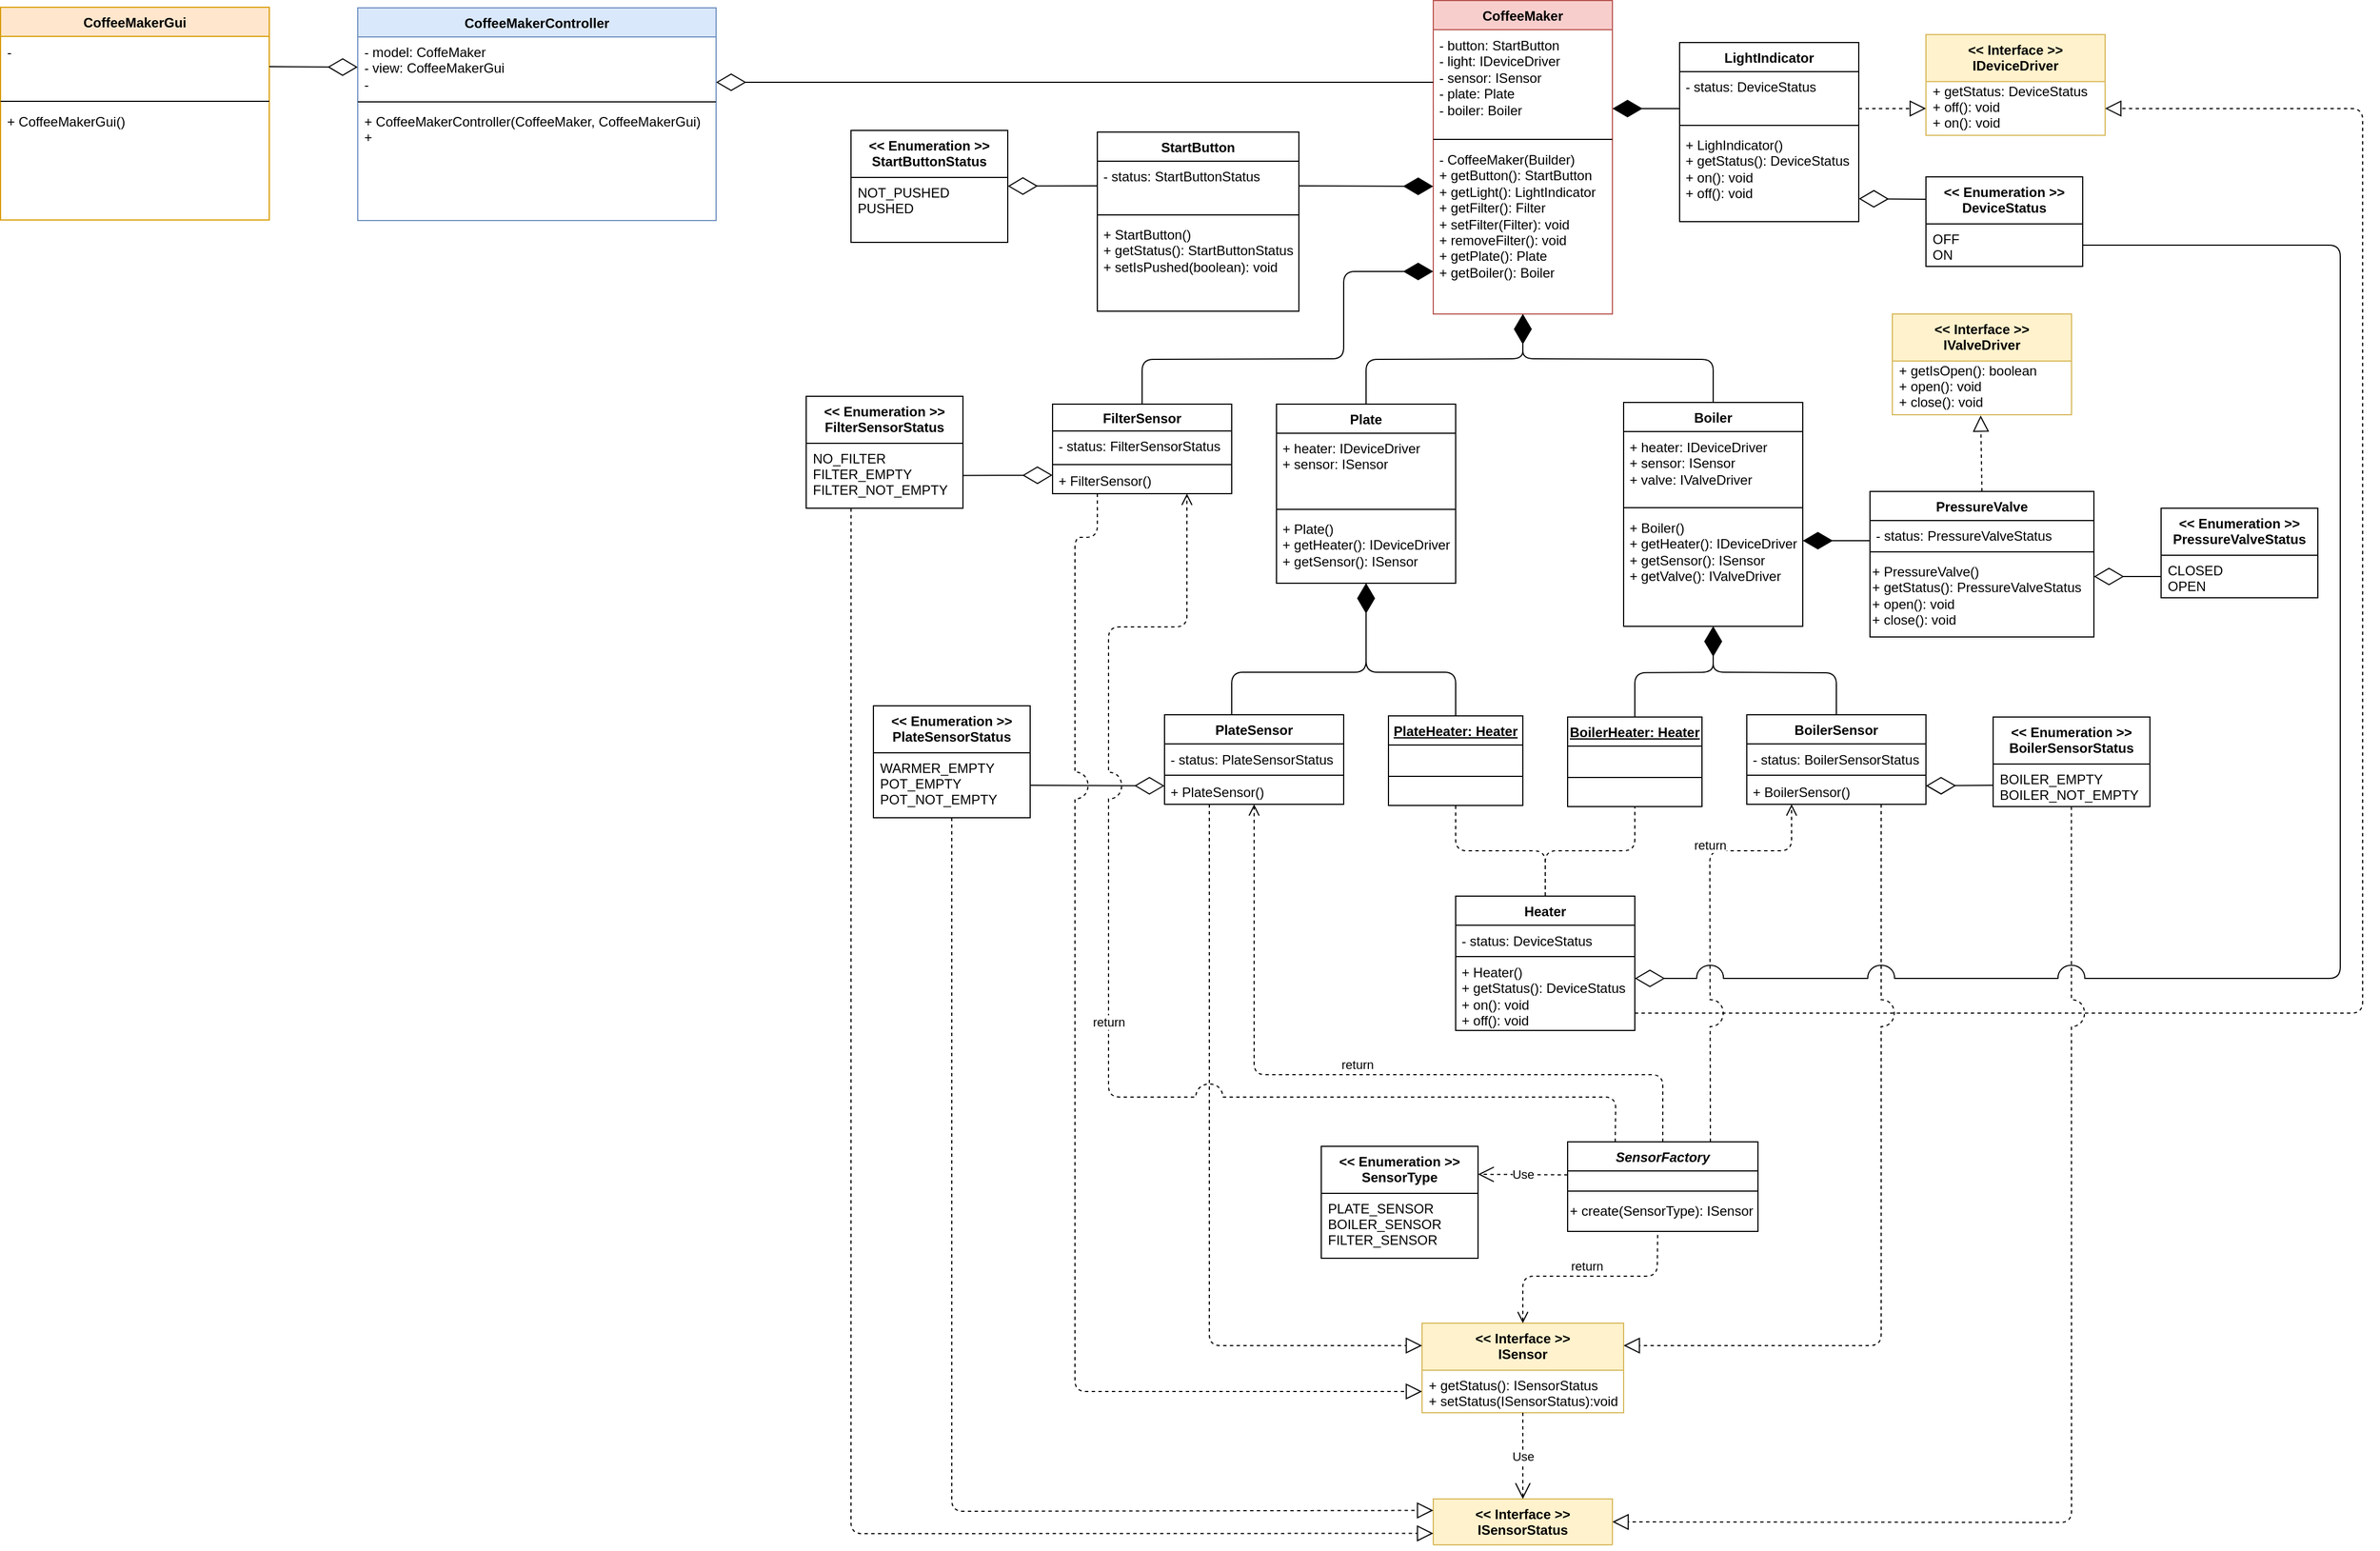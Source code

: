 <mxfile version="10.6.7" type="device"><diagram id="77RDw9w7wn0Nk61X3QPv" name="Page-1"><mxGraphModel dx="1656" dy="472" grid="1" gridSize="10" guides="1" tooltips="1" connect="1" arrows="1" fold="1" page="1" pageScale="1" pageWidth="850" pageHeight="1100" math="0" shadow="0"><root><mxCell id="0"/><mxCell id="1" parent="0"/><mxCell id="KOlccHHZOTpstW0Ifl7A-11" value="PlateSensor&#10;" style="swimlane;fontStyle=1;align=center;verticalAlign=top;childLayout=stackLayout;horizontal=1;startSize=26;horizontalStack=0;resizeParent=1;resizeParentMax=0;resizeLast=0;collapsible=1;marginBottom=0;" parent="1" vertex="1"><mxGeometry x="280" y="717.5" width="160" height="80" as="geometry"/></mxCell><mxCell id="KOlccHHZOTpstW0Ifl7A-12" value="&amp;nbsp;- status: PlateSensorStatus&lt;br&gt;" style="text;html=1;strokeColor=none;fillColor=none;align=left;verticalAlign=top;whiteSpace=wrap;rounded=0;" parent="KOlccHHZOTpstW0Ifl7A-11" vertex="1"><mxGeometry y="26" width="160" height="24" as="geometry"/></mxCell><mxCell id="KOlccHHZOTpstW0Ifl7A-13" value="" style="line;strokeWidth=1;fillColor=none;align=left;verticalAlign=middle;spacingTop=-1;spacingLeft=3;spacingRight=3;rotatable=0;labelPosition=right;points=[];portConstraint=eastwest;" parent="KOlccHHZOTpstW0Ifl7A-11" vertex="1"><mxGeometry y="50" width="160" height="8" as="geometry"/></mxCell><mxCell id="KOlccHHZOTpstW0Ifl7A-14" value="&amp;nbsp;+ PlateSensor()" style="text;html=1;strokeColor=none;fillColor=none;align=left;verticalAlign=middle;whiteSpace=wrap;rounded=0;" parent="KOlccHHZOTpstW0Ifl7A-11" vertex="1"><mxGeometry y="58" width="160" height="22" as="geometry"/></mxCell><mxCell id="KOlccHHZOTpstW0Ifl7A-20" value="LightIndicator&#10;" style="swimlane;fontStyle=1;align=center;verticalAlign=top;childLayout=stackLayout;horizontal=1;startSize=26;horizontalStack=0;resizeParent=1;resizeParentMax=0;resizeLast=0;collapsible=1;marginBottom=0;" parent="1" vertex="1"><mxGeometry x="740" y="117" width="160" height="160" as="geometry"/></mxCell><mxCell id="KOlccHHZOTpstW0Ifl7A-21" value="&lt;div&gt;&lt;span&gt;&amp;nbsp;- status: DeviceStatus&lt;/span&gt;&lt;br&gt;&lt;/div&gt;" style="text;html=1;strokeColor=none;fillColor=none;align=left;verticalAlign=top;whiteSpace=wrap;rounded=0;" parent="KOlccHHZOTpstW0Ifl7A-20" vertex="1"><mxGeometry y="26" width="160" height="44" as="geometry"/></mxCell><mxCell id="KOlccHHZOTpstW0Ifl7A-22" value="" style="line;strokeWidth=1;fillColor=none;align=left;verticalAlign=middle;spacingTop=-1;spacingLeft=3;spacingRight=3;rotatable=0;labelPosition=right;points=[];portConstraint=eastwest;" parent="KOlccHHZOTpstW0Ifl7A-20" vertex="1"><mxGeometry y="70" width="160" height="8" as="geometry"/></mxCell><mxCell id="KOlccHHZOTpstW0Ifl7A-23" value="&amp;nbsp;+ LighIndicator()&lt;br&gt;&amp;nbsp;+ getStatus(): DeviceStatus&lt;br&gt;&lt;div&gt;&amp;nbsp;+ on(): void&lt;/div&gt;&lt;div&gt;&amp;nbsp;+ off(): void&lt;/div&gt;" style="text;html=1;strokeColor=none;fillColor=none;align=left;verticalAlign=top;whiteSpace=wrap;rounded=0;" parent="KOlccHHZOTpstW0Ifl7A-20" vertex="1"><mxGeometry y="78" width="160" height="82" as="geometry"/></mxCell><mxCell id="KOlccHHZOTpstW0Ifl7A-25" value="StartButton" style="swimlane;fontStyle=1;align=center;verticalAlign=top;childLayout=stackLayout;horizontal=1;startSize=26;horizontalStack=0;resizeParent=1;resizeParentMax=0;resizeLast=0;collapsible=1;marginBottom=0;" parent="1" vertex="1"><mxGeometry x="220" y="197" width="180" height="160" as="geometry"/></mxCell><mxCell id="KOlccHHZOTpstW0Ifl7A-26" value="&lt;div&gt;&lt;span&gt;&amp;nbsp;- status: StartButtonStatus&lt;/span&gt;&lt;br&gt;&lt;/div&gt;" style="text;html=1;strokeColor=none;fillColor=none;align=left;verticalAlign=top;whiteSpace=wrap;rounded=0;" parent="KOlccHHZOTpstW0Ifl7A-25" vertex="1"><mxGeometry y="26" width="180" height="44" as="geometry"/></mxCell><mxCell id="KOlccHHZOTpstW0Ifl7A-27" value="" style="line;strokeWidth=1;fillColor=none;align=left;verticalAlign=middle;spacingTop=-1;spacingLeft=3;spacingRight=3;rotatable=0;labelPosition=right;points=[];portConstraint=eastwest;" parent="KOlccHHZOTpstW0Ifl7A-25" vertex="1"><mxGeometry y="70" width="180" height="8" as="geometry"/></mxCell><mxCell id="KOlccHHZOTpstW0Ifl7A-18" value="&amp;nbsp;+ StartButton()&lt;br&gt;&lt;div&gt;&amp;nbsp;+ getStatus(): StartButtonStatus&lt;/div&gt;&lt;div&gt;&amp;nbsp;+ setIsPushed(boolean): void&lt;/div&gt;" style="text;html=1;strokeColor=none;fillColor=none;align=left;verticalAlign=top;whiteSpace=wrap;rounded=0;" parent="KOlccHHZOTpstW0Ifl7A-25" vertex="1"><mxGeometry y="78" width="180" height="82" as="geometry"/></mxCell><mxCell id="KOlccHHZOTpstW0Ifl7A-34" value="BoilerSensor" style="swimlane;fontStyle=1;align=center;verticalAlign=top;childLayout=stackLayout;horizontal=1;startSize=26;horizontalStack=0;resizeParent=1;resizeParentMax=0;resizeLast=0;collapsible=1;marginBottom=0;" parent="1" vertex="1"><mxGeometry x="800" y="717.5" width="160" height="80" as="geometry"/></mxCell><mxCell id="KOlccHHZOTpstW0Ifl7A-35" value="&amp;nbsp;- status: BoilerSensorStatus&lt;br&gt;&lt;br&gt;" style="text;html=1;strokeColor=none;fillColor=none;align=left;verticalAlign=top;whiteSpace=wrap;rounded=0;" parent="KOlccHHZOTpstW0Ifl7A-34" vertex="1"><mxGeometry y="26" width="160" height="24" as="geometry"/></mxCell><mxCell id="KOlccHHZOTpstW0Ifl7A-37" value="" style="line;strokeWidth=1;fillColor=none;align=left;verticalAlign=middle;spacingTop=-1;spacingLeft=3;spacingRight=3;rotatable=0;labelPosition=right;points=[];portConstraint=eastwest;" parent="KOlccHHZOTpstW0Ifl7A-34" vertex="1"><mxGeometry y="50" width="160" height="8" as="geometry"/></mxCell><mxCell id="KOlccHHZOTpstW0Ifl7A-38" value="&amp;nbsp;+ BoilerSensor()" style="text;html=1;strokeColor=none;fillColor=none;align=left;verticalAlign=middle;whiteSpace=wrap;rounded=0;" parent="KOlccHHZOTpstW0Ifl7A-34" vertex="1"><mxGeometry y="58" width="160" height="22" as="geometry"/></mxCell><mxCell id="KOlccHHZOTpstW0Ifl7A-44" value="Heater" style="swimlane;fontStyle=1;align=center;verticalAlign=middle;childLayout=stackLayout;horizontal=1;startSize=26;horizontalStack=0;resizeParent=1;resizeParentMax=0;resizeLast=0;collapsible=1;marginBottom=0;" parent="1" vertex="1"><mxGeometry x="540" y="879.5" width="160" height="120" as="geometry"/></mxCell><mxCell id="KOlccHHZOTpstW0Ifl7A-45" value="&lt;div&gt;&lt;span&gt;&amp;nbsp;- status: DeviceStatus&lt;/span&gt;&lt;br&gt;&lt;/div&gt;&lt;br&gt;" style="text;html=1;strokeColor=none;fillColor=none;align=left;verticalAlign=top;whiteSpace=wrap;rounded=0;" parent="KOlccHHZOTpstW0Ifl7A-44" vertex="1"><mxGeometry y="26" width="160" height="24" as="geometry"/></mxCell><mxCell id="KOlccHHZOTpstW0Ifl7A-46" value="" style="line;strokeWidth=1;fillColor=none;align=left;verticalAlign=middle;spacingTop=-1;spacingLeft=3;spacingRight=3;rotatable=0;labelPosition=right;points=[];portConstraint=eastwest;" parent="KOlccHHZOTpstW0Ifl7A-44" vertex="1"><mxGeometry y="50" width="160" height="8" as="geometry"/></mxCell><mxCell id="KOlccHHZOTpstW0Ifl7A-47" value="&amp;nbsp;+ Heater()&lt;br&gt;&amp;nbsp;+ getStatus(): DeviceStatus&lt;br&gt;&amp;nbsp;+ on(): void&lt;br&gt;&amp;nbsp;+ off(): void&lt;br&gt;" style="text;html=1;strokeColor=none;fillColor=none;align=left;verticalAlign=middle;whiteSpace=wrap;rounded=0;" parent="KOlccHHZOTpstW0Ifl7A-44" vertex="1"><mxGeometry y="58" width="160" height="62" as="geometry"/></mxCell><mxCell id="KOlccHHZOTpstW0Ifl7A-52" value="PressureValve" style="swimlane;fontStyle=1;align=center;verticalAlign=middle;childLayout=stackLayout;horizontal=1;startSize=26;horizontalStack=0;resizeParent=1;resizeParentMax=0;resizeLast=0;collapsible=1;marginBottom=0;" parent="1" vertex="1"><mxGeometry x="910" y="518" width="200" height="130" as="geometry"/></mxCell><mxCell id="KOlccHHZOTpstW0Ifl7A-53" value="&lt;div&gt;&lt;span&gt;&amp;nbsp;- status: PressureValveStatus&lt;/span&gt;&lt;br&gt;&lt;/div&gt;" style="text;html=1;strokeColor=none;fillColor=none;align=left;verticalAlign=top;whiteSpace=wrap;rounded=0;" parent="KOlccHHZOTpstW0Ifl7A-52" vertex="1"><mxGeometry y="26" width="200" height="24" as="geometry"/></mxCell><mxCell id="KOlccHHZOTpstW0Ifl7A-54" value="" style="line;strokeWidth=1;fillColor=none;align=left;verticalAlign=middle;spacingTop=-1;spacingLeft=3;spacingRight=3;rotatable=0;labelPosition=right;points=[];portConstraint=eastwest;" parent="KOlccHHZOTpstW0Ifl7A-52" vertex="1"><mxGeometry y="50" width="200" height="8" as="geometry"/></mxCell><mxCell id="KOlccHHZOTpstW0Ifl7A-55" value="&lt;div&gt;+ PressureValve()&lt;/div&gt;&lt;div&gt;+ getStatus(): PressureValveStatus&lt;br&gt;&lt;/div&gt;&lt;div&gt;+ open(): void&lt;/div&gt;&lt;div&gt;+ close(): void&lt;/div&gt;" style="text;html=1;strokeColor=none;fillColor=none;align=left;verticalAlign=top;whiteSpace=wrap;rounded=0;" parent="KOlccHHZOTpstW0Ifl7A-52" vertex="1"><mxGeometry y="58" width="200" height="72" as="geometry"/></mxCell><mxCell id="4rjySwhRc9td_npBiALp-2" value="CoffeeMaker" style="swimlane;fontStyle=1;align=center;verticalAlign=middle;childLayout=stackLayout;horizontal=1;startSize=26;horizontalStack=0;resizeParent=1;resizeParentMax=0;resizeLast=0;collapsible=1;marginBottom=0;fillColor=#f8cecc;strokeColor=#b85450;gradientDirection=north;swimlaneFillColor=none;" parent="1" vertex="1"><mxGeometry x="520" y="79.5" width="160" height="280" as="geometry"/></mxCell><mxCell id="ivPgQxqYD3z4Ep1TXVpg-1" value="&lt;div&gt;&lt;span&gt;&amp;nbsp;- button: StartButton&lt;/span&gt;&lt;br&gt;&lt;/div&gt;&lt;div&gt;&amp;nbsp;- light: IDeviceDriver&lt;/div&gt;&lt;div&gt;&amp;nbsp;- sensor: ISensor&lt;/div&gt;&lt;div&gt;&amp;nbsp;- plate: Plate&lt;/div&gt;&lt;div&gt;&amp;nbsp;- boiler: Boiler&lt;br&gt;&lt;/div&gt;&lt;div&gt;&lt;br&gt;&lt;/div&gt;" style="text;html=1;strokeColor=none;fillColor=none;align=left;verticalAlign=top;whiteSpace=wrap;rounded=0;" parent="4rjySwhRc9td_npBiALp-2" vertex="1"><mxGeometry y="26" width="160" height="94" as="geometry"/></mxCell><mxCell id="4rjySwhRc9td_npBiALp-4" value="" style="line;strokeWidth=1;fillColor=none;align=left;verticalAlign=middle;spacingTop=-1;spacingLeft=3;spacingRight=3;rotatable=0;labelPosition=right;points=[];portConstraint=eastwest;" parent="4rjySwhRc9td_npBiALp-2" vertex="1"><mxGeometry y="120" width="160" height="8" as="geometry"/></mxCell><mxCell id="4rjySwhRc9td_npBiALp-5" value="&lt;div&gt;&amp;nbsp;- CoffeeMaker(Builder)&lt;/div&gt;&lt;div&gt;&amp;nbsp;+ getButton(): StartButton&lt;/div&gt;&lt;div&gt;&amp;nbsp;+ getLight(): LightIndicator&lt;/div&gt;&lt;div&gt;&amp;nbsp;+ getFilter(): Filter&lt;/div&gt;&lt;div&gt;&amp;nbsp;+ setFilter(Filter): void&lt;/div&gt;&lt;div&gt;&amp;nbsp;+ removeFilter(): void&lt;/div&gt;&lt;div&gt;&amp;nbsp;+ getPlate(): Plate&lt;/div&gt;&lt;div&gt;&amp;nbsp;+ getBoiler(): Boiler&lt;/div&gt;" style="text;html=1;strokeColor=none;fillColor=none;align=left;verticalAlign=top;whiteSpace=wrap;rounded=0;" parent="4rjySwhRc9td_npBiALp-2" vertex="1"><mxGeometry y="128" width="160" height="152" as="geometry"/></mxCell><mxCell id="4rjySwhRc9td_npBiALp-6" value="" style="endArrow=diamondThin;endFill=1;endSize=24;html=1;entryX=0.5;entryY=1;entryDx=0;entryDy=0;exitX=0.5;exitY=0;exitDx=0;exitDy=0;" parent="1" source="VyU8asNkeC7x95__a1RD-15" target="ytc1XaJ6hb3bVY4K67zS-8" edge="1"><mxGeometry width="160" relative="1" as="geometry"><mxPoint x="690" y="699" as="sourcePoint"/><mxPoint x="960" y="628.5" as="targetPoint"/><Array as="points"><mxPoint x="700" y="680"/><mxPoint x="770" y="679.5"/></Array></mxGeometry></mxCell><mxCell id="4rjySwhRc9td_npBiALp-7" value="" style="endArrow=diamondThin;endFill=1;endSize=24;html=1;entryX=0.5;entryY=1;entryDx=0;entryDy=0;exitX=0.5;exitY=0;exitDx=0;exitDy=0;" parent="1" source="VyU8asNkeC7x95__a1RD-11" target="ytc1XaJ6hb3bVY4K67zS-4" edge="1"><mxGeometry width="160" relative="1" as="geometry"><mxPoint x="540" y="699" as="sourcePoint"/><mxPoint x="250" y="628.5" as="targetPoint"/><Array as="points"><mxPoint x="540" y="679.5"/><mxPoint x="460" y="679.5"/></Array></mxGeometry></mxCell><mxCell id="4rjySwhRc9td_npBiALp-8" value="" style="endArrow=diamondThin;endFill=1;endSize=24;html=1;exitX=0.5;exitY=0;exitDx=0;exitDy=0;entryX=0.5;entryY=1;entryDx=0;entryDy=0;" parent="1" target="ytc1XaJ6hb3bVY4K67zS-4" edge="1"><mxGeometry width="160" relative="1" as="geometry"><mxPoint x="340" y="718" as="sourcePoint"/><mxPoint x="250" y="628.5" as="targetPoint"/><Array as="points"><mxPoint x="340" y="679.5"/><mxPoint x="460" y="679.5"/></Array></mxGeometry></mxCell><mxCell id="4rjySwhRc9td_npBiALp-9" value="" style="endArrow=diamondThin;endFill=1;endSize=24;html=1;entryX=0.5;entryY=1;entryDx=0;entryDy=0;exitX=0.5;exitY=0;exitDx=0;exitDy=0;" parent="1" source="KOlccHHZOTpstW0Ifl7A-34" target="ytc1XaJ6hb3bVY4K67zS-8" edge="1"><mxGeometry width="160" relative="1" as="geometry"><mxPoint x="890" y="699" as="sourcePoint"/><mxPoint x="960" y="628.5" as="targetPoint"/><Array as="points"><mxPoint x="880" y="680"/><mxPoint x="770" y="679.5"/></Array></mxGeometry></mxCell><mxCell id="ytc1XaJ6hb3bVY4K67zS-1" value="Plate" style="swimlane;fontStyle=1;align=center;verticalAlign=middle;childLayout=stackLayout;horizontal=1;startSize=26;horizontalStack=0;resizeParent=1;resizeParentMax=0;resizeLast=0;collapsible=1;marginBottom=0;" parent="1" vertex="1"><mxGeometry x="380" y="440" width="160" height="160" as="geometry"/></mxCell><mxCell id="ytc1XaJ6hb3bVY4K67zS-2" value="&lt;div&gt;&amp;nbsp;+ heater: IDeviceDriver&lt;/div&gt;&lt;div&gt;&amp;nbsp;+ sensor: ISensor&lt;br&gt;&lt;/div&gt;" style="text;html=1;strokeColor=none;fillColor=none;align=left;verticalAlign=top;whiteSpace=wrap;rounded=0;" parent="ytc1XaJ6hb3bVY4K67zS-1" vertex="1"><mxGeometry y="26" width="160" height="64" as="geometry"/></mxCell><mxCell id="ytc1XaJ6hb3bVY4K67zS-3" value="" style="line;strokeWidth=1;fillColor=none;align=left;verticalAlign=middle;spacingTop=-1;spacingLeft=3;spacingRight=3;rotatable=0;labelPosition=right;points=[];portConstraint=eastwest;" parent="ytc1XaJ6hb3bVY4K67zS-1" vertex="1"><mxGeometry y="90" width="160" height="8" as="geometry"/></mxCell><mxCell id="ytc1XaJ6hb3bVY4K67zS-4" value="&lt;div&gt;&amp;nbsp;+ Plate()&lt;/div&gt;&lt;div&gt;&amp;nbsp;+ getHeater(): IDeviceDriver&lt;/div&gt;&lt;div&gt;&amp;nbsp;+ getSensor(): ISensor&lt;br&gt;&lt;/div&gt;" style="text;html=1;strokeColor=none;fillColor=none;align=left;verticalAlign=top;whiteSpace=wrap;rounded=0;" parent="ytc1XaJ6hb3bVY4K67zS-1" vertex="1"><mxGeometry y="98" width="160" height="62" as="geometry"/></mxCell><mxCell id="ytc1XaJ6hb3bVY4K67zS-5" value="Boiler" style="swimlane;fontStyle=1;align=center;verticalAlign=middle;childLayout=stackLayout;horizontal=1;startSize=26;horizontalStack=0;resizeParent=1;resizeParentMax=0;resizeLast=0;collapsible=1;marginBottom=0;" parent="1" vertex="1"><mxGeometry x="690" y="438.5" width="160" height="200" as="geometry"/></mxCell><mxCell id="ytc1XaJ6hb3bVY4K67zS-6" value="&lt;div&gt;&lt;span&gt;&amp;nbsp;+ heater: IDeviceDriver&lt;/span&gt;&lt;br&gt;&lt;/div&gt;&lt;div&gt;&amp;nbsp;+ sensor: ISensor&lt;/div&gt;&lt;div&gt;&amp;nbsp;+ valve: IValveDriver&lt;br&gt;&lt;/div&gt;" style="text;html=1;strokeColor=none;fillColor=none;align=left;verticalAlign=top;whiteSpace=wrap;rounded=0;" parent="ytc1XaJ6hb3bVY4K67zS-5" vertex="1"><mxGeometry y="26" width="160" height="64" as="geometry"/></mxCell><mxCell id="ytc1XaJ6hb3bVY4K67zS-7" value="" style="line;strokeWidth=1;fillColor=none;align=left;verticalAlign=middle;spacingTop=-1;spacingLeft=3;spacingRight=3;rotatable=0;labelPosition=right;points=[];portConstraint=eastwest;" parent="ytc1XaJ6hb3bVY4K67zS-5" vertex="1"><mxGeometry y="90" width="160" height="8" as="geometry"/></mxCell><mxCell id="ytc1XaJ6hb3bVY4K67zS-8" value="&lt;div&gt;&amp;nbsp;+ Boiler()&lt;/div&gt;&lt;div&gt;&lt;span&gt;&amp;nbsp;+ getHeater(): IDeviceDriver&lt;/span&gt;&lt;br&gt;&lt;/div&gt;&lt;div&gt;&amp;nbsp;+ getSensor(): ISensor&lt;/div&gt;&lt;div&gt;&amp;nbsp;+ getValve(): IValveDriver&lt;br&gt;&lt;/div&gt;" style="text;html=1;strokeColor=none;fillColor=none;align=left;verticalAlign=top;whiteSpace=wrap;rounded=0;" parent="ytc1XaJ6hb3bVY4K67zS-5" vertex="1"><mxGeometry y="98" width="160" height="102" as="geometry"/></mxCell><mxCell id="ytc1XaJ6hb3bVY4K67zS-10" value="" style="endArrow=diamondThin;endFill=1;endSize=24;html=1;entryX=0;entryY=0.25;entryDx=0;entryDy=0;exitX=1;exitY=0.5;exitDx=0;exitDy=0;" parent="1" source="KOlccHHZOTpstW0Ifl7A-26" target="4rjySwhRc9td_npBiALp-5" edge="1"><mxGeometry width="160" relative="1" as="geometry"><mxPoint x="401" y="141.5" as="sourcePoint"/><mxPoint x="70" y="157.167" as="targetPoint"/><Array as="points"/></mxGeometry></mxCell><mxCell id="ytc1XaJ6hb3bVY4K67zS-11" value="" style="endArrow=diamondThin;endFill=1;endSize=24;html=1;startArrow=none;startFill=0;exitX=0;exitY=0.75;exitDx=0;exitDy=0;" parent="1" source="KOlccHHZOTpstW0Ifl7A-21" edge="1"><mxGeometry width="160" relative="1" as="geometry"><mxPoint x="740" y="259.5" as="sourcePoint"/><mxPoint x="680" y="176" as="targetPoint"/><Array as="points"/></mxGeometry></mxCell><mxCell id="ytc1XaJ6hb3bVY4K67zS-12" value="" style="endArrow=diamondThin;endFill=1;endSize=24;html=1;exitX=0;exitY=0.75;exitDx=0;exitDy=0;entryX=1;entryY=0.25;entryDx=0;entryDy=0;" parent="1" source="KOlccHHZOTpstW0Ifl7A-53" target="ytc1XaJ6hb3bVY4K67zS-8" edge="1"><mxGeometry width="160" relative="1" as="geometry"><mxPoint x="959" y="433.5" as="sourcePoint"/><mxPoint x="820" y="449.5" as="targetPoint"/><Array as="points"/></mxGeometry></mxCell><mxCell id="ytc1XaJ6hb3bVY4K67zS-13" value="" style="endArrow=diamondThin;endFill=1;endSize=24;html=1;entryX=0.5;entryY=1;entryDx=0;entryDy=0;exitX=0.5;exitY=0;exitDx=0;exitDy=0;" parent="1" source="ytc1XaJ6hb3bVY4K67zS-1" target="4rjySwhRc9td_npBiALp-5" edge="1"><mxGeometry width="160" relative="1" as="geometry"><mxPoint x="360" y="558.5" as="sourcePoint"/><mxPoint x="520" y="558.5" as="targetPoint"/><Array as="points"><mxPoint x="460" y="400"/><mxPoint x="600" y="399.5"/></Array></mxGeometry></mxCell><mxCell id="ytc1XaJ6hb3bVY4K67zS-14" value="" style="endArrow=diamondThin;endFill=1;endSize=24;html=1;entryX=0.5;entryY=1;entryDx=0;entryDy=0;exitX=0.5;exitY=0;exitDx=0;exitDy=0;" parent="1" source="ytc1XaJ6hb3bVY4K67zS-5" target="4rjySwhRc9td_npBiALp-5" edge="1"><mxGeometry width="160" relative="1" as="geometry"><mxPoint x="600" y="568.5" as="sourcePoint"/><mxPoint x="760" y="568.5" as="targetPoint"/><Array as="points"><mxPoint x="770" y="400"/><mxPoint x="600" y="399.5"/></Array></mxGeometry></mxCell><mxCell id="WoPb2PPmAc9FblUVwh9S-1" value="&lt;&lt; Interface &gt;&gt;&#10;IValveDriver&#10;" style="swimlane;fontStyle=1;childLayout=stackLayout;horizontal=1;startSize=42;fillColor=#fff2cc;horizontalStack=0;resizeParent=1;resizeParentMax=0;resizeLast=0;collapsible=1;marginBottom=0;verticalAlign=top;strokeColor=#d6b656;" parent="1" vertex="1"><mxGeometry x="930" y="359.5" width="160" height="90" as="geometry"/></mxCell><mxCell id="WoPb2PPmAc9FblUVwh9S-4" value="+ getIsOpen(): boolean&#10;+ open(): void&#10;+ close(): void&#10;" style="text;strokeColor=none;fillColor=none;align=left;verticalAlign=middle;spacingLeft=4;spacingRight=4;overflow=hidden;rotatable=0;points=[[0,0.5],[1,0.5]];portConstraint=eastwest;" parent="WoPb2PPmAc9FblUVwh9S-1" vertex="1"><mxGeometry y="42" width="160" height="48" as="geometry"/></mxCell><mxCell id="WoPb2PPmAc9FblUVwh9S-5" value="&lt;&lt; Interface &gt;&gt;&#10;IDeviceDriver&#10;" style="swimlane;fontStyle=1;childLayout=stackLayout;horizontal=1;startSize=42;fillColor=#fff2cc;horizontalStack=0;resizeParent=1;resizeParentMax=0;resizeLast=0;collapsible=1;marginBottom=0;verticalAlign=top;strokeColor=#d6b656;" parent="1" vertex="1"><mxGeometry x="960" y="109.929" width="160" height="90" as="geometry"/></mxCell><mxCell id="WoPb2PPmAc9FblUVwh9S-6" value="+ getStatus: DeviceStatus&#10;+ off(): void&#10;+ on(): void&#10;" style="text;strokeColor=none;fillColor=none;align=left;verticalAlign=middle;spacingLeft=4;spacingRight=4;overflow=hidden;rotatable=0;points=[[0,0.5],[1,0.5]];portConstraint=eastwest;" parent="WoPb2PPmAc9FblUVwh9S-5" vertex="1"><mxGeometry y="42" width="160" height="48" as="geometry"/></mxCell><mxCell id="WoPb2PPmAc9FblUVwh9S-7" value="" style="endArrow=block;dashed=1;endFill=0;endSize=12;html=1;entryX=1;entryY=0.5;entryDx=0;entryDy=0;jumpStyle=arc;jumpSize=24;exitX=1;exitY=0.75;exitDx=0;exitDy=0;" parent="1" source="KOlccHHZOTpstW0Ifl7A-47" target="WoPb2PPmAc9FblUVwh9S-6" edge="1"><mxGeometry width="160" relative="1" as="geometry"><mxPoint x="1130" y="920" as="sourcePoint"/><mxPoint x="1420" y="439.5" as="targetPoint"/><Array as="points"><mxPoint x="1350" y="984"/><mxPoint x="1350" y="176"/></Array></mxGeometry></mxCell><mxCell id="WoPb2PPmAc9FblUVwh9S-8" value="" style="endArrow=block;dashed=1;endFill=0;endSize=12;html=1;entryX=0;entryY=0.5;entryDx=0;entryDy=0;exitX=1;exitY=0.75;exitDx=0;exitDy=0;" parent="1" source="KOlccHHZOTpstW0Ifl7A-21" target="WoPb2PPmAc9FblUVwh9S-6" edge="1"><mxGeometry width="160" relative="1" as="geometry"><mxPoint x="970" y="148.5" as="sourcePoint"/><mxPoint x="1200" y="709.5" as="targetPoint"/><Array as="points"/></mxGeometry></mxCell><mxCell id="WoPb2PPmAc9FblUVwh9S-9" value="" style="endArrow=block;dashed=1;endFill=0;endSize=12;html=1;entryX=0.493;entryY=1.013;entryDx=0;entryDy=0;entryPerimeter=0;exitX=0.5;exitY=0;exitDx=0;exitDy=0;" parent="1" source="KOlccHHZOTpstW0Ifl7A-52" target="WoPb2PPmAc9FblUVwh9S-4" edge="1"><mxGeometry width="160" relative="1" as="geometry"><mxPoint x="1374.5" y="899.5" as="sourcePoint"/><mxPoint x="1500" y="749.5" as="targetPoint"/><Array as="points"/></mxGeometry></mxCell><mxCell id="WtpWh5pmjoJ3NC3OwVhD-1" value="CoffeeMakerController&#10;" style="swimlane;fontStyle=1;align=center;verticalAlign=top;childLayout=stackLayout;horizontal=1;startSize=26;horizontalStack=0;resizeParent=1;resizeParentMax=0;resizeLast=0;collapsible=1;marginBottom=0;fillColor=#dae8fc;strokeColor=#6c8ebf;" parent="1" vertex="1"><mxGeometry x="-440.5" y="86" width="320" height="190" as="geometry"/></mxCell><mxCell id="WtpWh5pmjoJ3NC3OwVhD-2" value="&lt;div&gt;&lt;span&gt;&amp;nbsp;- model: CoffeMaker&lt;/span&gt;&lt;br&gt;&lt;/div&gt;&lt;div&gt;&lt;span&gt;&amp;nbsp;- view: CoffeeMakerGui&lt;/span&gt;&lt;/div&gt;&lt;div&gt;&lt;span&gt;&amp;nbsp;-&amp;nbsp;&lt;/span&gt;&lt;/div&gt;" style="text;html=1;strokeColor=none;fillColor=none;align=left;verticalAlign=top;whiteSpace=wrap;rounded=0;" parent="WtpWh5pmjoJ3NC3OwVhD-1" vertex="1"><mxGeometry y="26" width="320" height="54" as="geometry"/></mxCell><mxCell id="WtpWh5pmjoJ3NC3OwVhD-3" value="" style="line;strokeWidth=1;fillColor=none;align=left;verticalAlign=middle;spacingTop=-1;spacingLeft=3;spacingRight=3;rotatable=0;labelPosition=right;points=[];portConstraint=eastwest;" parent="WtpWh5pmjoJ3NC3OwVhD-1" vertex="1"><mxGeometry y="80" width="320" height="8" as="geometry"/></mxCell><mxCell id="WtpWh5pmjoJ3NC3OwVhD-4" value="&amp;nbsp;+ CoffeeMakerController(CoffeeMaker, CoffeeMakerGui)&lt;br&gt;&lt;div&gt;&amp;nbsp;+&amp;nbsp;&lt;/div&gt;" style="text;html=1;strokeColor=none;fillColor=none;align=left;verticalAlign=top;whiteSpace=wrap;rounded=0;" parent="WtpWh5pmjoJ3NC3OwVhD-1" vertex="1"><mxGeometry y="88" width="320" height="102" as="geometry"/></mxCell><mxCell id="WtpWh5pmjoJ3NC3OwVhD-6" value="CoffeeMakerGui" style="swimlane;fontStyle=1;align=center;verticalAlign=top;childLayout=stackLayout;horizontal=1;startSize=26;horizontalStack=0;resizeParent=1;resizeParentMax=0;resizeLast=0;collapsible=1;marginBottom=0;fillColor=#ffe6cc;strokeColor=#d79b00;" parent="1" vertex="1"><mxGeometry x="-759.5" y="85.5" width="240" height="190" as="geometry"/></mxCell><mxCell id="WtpWh5pmjoJ3NC3OwVhD-7" value="&lt;div&gt;&lt;span&gt;&amp;nbsp;-&amp;nbsp;&lt;/span&gt;&lt;br&gt;&lt;/div&gt;" style="text;html=1;strokeColor=none;fillColor=none;align=left;verticalAlign=top;whiteSpace=wrap;rounded=0;" parent="WtpWh5pmjoJ3NC3OwVhD-6" vertex="1"><mxGeometry y="26" width="240" height="54" as="geometry"/></mxCell><mxCell id="WtpWh5pmjoJ3NC3OwVhD-8" value="" style="line;strokeWidth=1;fillColor=none;align=left;verticalAlign=middle;spacingTop=-1;spacingLeft=3;spacingRight=3;rotatable=0;labelPosition=right;points=[];portConstraint=eastwest;" parent="WtpWh5pmjoJ3NC3OwVhD-6" vertex="1"><mxGeometry y="80" width="240" height="8" as="geometry"/></mxCell><mxCell id="WtpWh5pmjoJ3NC3OwVhD-9" value="&amp;nbsp;+ CoffeeMakerGui()" style="text;html=1;strokeColor=none;fillColor=none;align=left;verticalAlign=top;whiteSpace=wrap;rounded=0;" parent="WtpWh5pmjoJ3NC3OwVhD-6" vertex="1"><mxGeometry y="88" width="240" height="102" as="geometry"/></mxCell><mxCell id="WtpWh5pmjoJ3NC3OwVhD-10" value="FilterSensor" style="swimlane;fontStyle=1;align=center;verticalAlign=middle;childLayout=stackLayout;horizontal=1;startSize=24;horizontalStack=0;resizeParent=1;resizeParentMax=0;resizeLast=0;collapsible=1;marginBottom=0;" parent="1" vertex="1"><mxGeometry x="180" y="440" width="160" height="80" as="geometry"/></mxCell><mxCell id="WtpWh5pmjoJ3NC3OwVhD-11" value="&lt;div&gt;&amp;nbsp;- status: FilterSensorStatus&lt;/div&gt;" style="text;html=1;strokeColor=none;fillColor=none;align=left;verticalAlign=top;whiteSpace=wrap;rounded=0;" parent="WtpWh5pmjoJ3NC3OwVhD-10" vertex="1"><mxGeometry y="24" width="160" height="26" as="geometry"/></mxCell><mxCell id="WtpWh5pmjoJ3NC3OwVhD-12" value="" style="line;strokeWidth=1;fillColor=none;align=left;verticalAlign=middle;spacingTop=-1;spacingLeft=3;spacingRight=3;rotatable=0;labelPosition=right;points=[];portConstraint=eastwest;" parent="WtpWh5pmjoJ3NC3OwVhD-10" vertex="1"><mxGeometry y="50" width="160" height="8" as="geometry"/></mxCell><mxCell id="WtpWh5pmjoJ3NC3OwVhD-13" value="&lt;div&gt;&amp;nbsp;+ FilterSensor()&lt;/div&gt;" style="text;html=1;strokeColor=none;fillColor=none;align=left;verticalAlign=middle;whiteSpace=wrap;rounded=0;" parent="WtpWh5pmjoJ3NC3OwVhD-10" vertex="1"><mxGeometry y="58" width="160" height="22" as="geometry"/></mxCell><mxCell id="WtpWh5pmjoJ3NC3OwVhD-14" value="" style="endArrow=diamondThin;endFill=1;endSize=24;html=1;entryX=0;entryY=0.75;entryDx=0;entryDy=0;exitX=0.5;exitY=0;exitDx=0;exitDy=0;" parent="1" source="WtpWh5pmjoJ3NC3OwVhD-10" target="4rjySwhRc9td_npBiALp-5" edge="1"><mxGeometry width="160" relative="1" as="geometry"><mxPoint x="280" y="399.5" as="sourcePoint"/><mxPoint x="464.235" y="320.735" as="targetPoint"/><Array as="points"><mxPoint x="260" y="400"/><mxPoint x="440" y="399.5"/><mxPoint x="440" y="321.5"/></Array></mxGeometry></mxCell><mxCell id="2UIzYrypFo3aXC4rfYl_-4" value="" style="endArrow=none;endFill=0;endSize=24;html=1;entryX=1;entryY=0.5;entryDx=0;entryDy=0;exitX=0;exitY=0.5;exitDx=0;exitDy=0;startArrow=diamondThin;startFill=0;startSize=24;" parent="1" source="WtpWh5pmjoJ3NC3OwVhD-2" target="WtpWh5pmjoJ3NC3OwVhD-7" edge="1"><mxGeometry width="160" relative="1" as="geometry"><mxPoint x="-485" y="362" as="sourcePoint"/><mxPoint x="-325" y="362" as="targetPoint"/></mxGeometry></mxCell><mxCell id="2UIzYrypFo3aXC4rfYl_-5" value="" style="endArrow=none;endFill=0;endSize=24;html=1;exitX=1;exitY=0.75;exitDx=0;exitDy=0;entryX=0;entryY=0.5;entryDx=0;entryDy=0;startArrow=diamondThin;startFill=0;startSize=24;" parent="1" source="WtpWh5pmjoJ3NC3OwVhD-2" target="ivPgQxqYD3z4Ep1TXVpg-1" edge="1"><mxGeometry width="160" relative="1" as="geometry"><mxPoint x="20" y="358" as="sourcePoint"/><mxPoint x="430" y="119" as="targetPoint"/></mxGeometry></mxCell><mxCell id="JFEQwf1YHvwyQ5PdQCam-1" value="&lt;&lt; Interface &gt;&gt;&#10;ISensor&#10;" style="swimlane;fontStyle=1;childLayout=stackLayout;horizontal=1;startSize=42;fillColor=#fff2cc;horizontalStack=0;resizeParent=1;resizeParentMax=0;resizeLast=0;collapsible=1;marginBottom=0;verticalAlign=top;strokeColor=#d6b656;" parent="1" vertex="1"><mxGeometry x="510" y="1261" width="180" height="80" as="geometry"/></mxCell><mxCell id="JFEQwf1YHvwyQ5PdQCam-2" value="+ getStatus(): ISensorStatus&#10;+ setStatus(ISensorStatus):void&#10;" style="text;strokeColor=none;fillColor=none;align=left;verticalAlign=top;spacingLeft=4;spacingRight=4;overflow=hidden;rotatable=0;points=[[0,0.5],[1,0.5]];portConstraint=eastwest;" parent="JFEQwf1YHvwyQ5PdQCam-1" vertex="1"><mxGeometry y="42" width="180" height="38" as="geometry"/></mxCell><mxCell id="JFEQwf1YHvwyQ5PdQCam-3" value="" style="endArrow=block;dashed=1;endFill=0;endSize=12;html=1;exitX=0.25;exitY=1;exitDx=0;exitDy=0;entryX=0;entryY=0.25;entryDx=0;entryDy=0;" parent="1" source="KOlccHHZOTpstW0Ifl7A-14" target="JFEQwf1YHvwyQ5PdQCam-1" edge="1"><mxGeometry width="160" relative="1" as="geometry"><mxPoint x="240" y="1079" as="sourcePoint"/><mxPoint x="400" y="1079" as="targetPoint"/><Array as="points"><mxPoint x="320" y="1281"/></Array></mxGeometry></mxCell><mxCell id="JFEQwf1YHvwyQ5PdQCam-4" value="" style="endArrow=block;dashed=1;endFill=0;endSize=12;html=1;exitX=0.75;exitY=1;exitDx=0;exitDy=0;entryX=1;entryY=0.25;entryDx=0;entryDy=0;jumpStyle=arc;jumpSize=24;" parent="1" source="KOlccHHZOTpstW0Ifl7A-38" target="JFEQwf1YHvwyQ5PdQCam-1" edge="1"><mxGeometry width="160" relative="1" as="geometry"><mxPoint x="630" y="1079" as="sourcePoint"/><mxPoint x="790" y="1079" as="targetPoint"/><Array as="points"><mxPoint x="920" y="1281"/></Array></mxGeometry></mxCell><mxCell id="DaNZsNN14IogNPhQda0_-1" value="SensorFactory&#10;" style="swimlane;fontStyle=3;align=center;verticalAlign=top;childLayout=stackLayout;horizontal=1;startSize=26;horizontalStack=0;resizeParent=1;resizeParentMax=0;resizeLast=0;collapsible=1;marginBottom=0;" parent="1" vertex="1"><mxGeometry x="640" y="1099" width="170" height="80" as="geometry"/></mxCell><mxCell id="DaNZsNN14IogNPhQda0_-2" value="&amp;nbsp;&lt;br&gt;" style="text;html=1;strokeColor=none;fillColor=none;align=left;verticalAlign=top;whiteSpace=wrap;rounded=0;" parent="DaNZsNN14IogNPhQda0_-1" vertex="1"><mxGeometry y="26" width="170" height="14" as="geometry"/></mxCell><mxCell id="DaNZsNN14IogNPhQda0_-3" value="" style="line;strokeWidth=1;fillColor=none;align=left;verticalAlign=middle;spacingTop=-1;spacingLeft=3;spacingRight=3;rotatable=0;labelPosition=right;points=[];portConstraint=eastwest;" parent="DaNZsNN14IogNPhQda0_-1" vertex="1"><mxGeometry y="40" width="170" height="8" as="geometry"/></mxCell><mxCell id="DaNZsNN14IogNPhQda0_-4" value="+ create(SensorType): ISensor" style="text;html=1;strokeColor=none;fillColor=none;align=left;verticalAlign=top;whiteSpace=wrap;rounded=0;" parent="DaNZsNN14IogNPhQda0_-1" vertex="1"><mxGeometry y="48" width="170" height="32" as="geometry"/></mxCell><mxCell id="DaNZsNN14IogNPhQda0_-9" value="&lt;&lt; Enumeration &gt;&gt;&#10;SensorType&#10;" style="swimlane;fontStyle=1;childLayout=stackLayout;horizontal=1;startSize=42;horizontalStack=0;resizeParent=1;resizeParentMax=0;resizeLast=0;collapsible=1;marginBottom=0;verticalAlign=top;" parent="1" vertex="1"><mxGeometry x="420" y="1103" width="140" height="100" as="geometry"/></mxCell><mxCell id="DaNZsNN14IogNPhQda0_-10" value="PLATE_SENSOR&#10;BOILER_SENSOR&#10;FILTER_SENSOR" style="text;strokeColor=none;fillColor=none;align=left;verticalAlign=top;spacingLeft=4;spacingRight=4;overflow=hidden;rotatable=0;points=[[0,0.5],[1,0.5]];portConstraint=eastwest;" parent="DaNZsNN14IogNPhQda0_-9" vertex="1"><mxGeometry y="42" width="140" height="58" as="geometry"/></mxCell><mxCell id="DaNZsNN14IogNPhQda0_-11" value="Use" style="endArrow=open;endSize=12;dashed=1;html=1;entryX=1;entryY=0.25;entryDx=0;entryDy=0;exitX=0;exitY=0.25;exitDx=0;exitDy=0;" parent="1" source="DaNZsNN14IogNPhQda0_-2" target="DaNZsNN14IogNPhQda0_-9" edge="1"><mxGeometry width="160" relative="1" as="geometry"><mxPoint x="330" y="1369" as="sourcePoint"/><mxPoint x="490" y="1369" as="targetPoint"/></mxGeometry></mxCell><mxCell id="DaNZsNN14IogNPhQda0_-13" value="return" style="html=1;verticalAlign=bottom;endArrow=open;dashed=1;endSize=8;exitX=0.5;exitY=0;exitDx=0;exitDy=0;entryX=0.5;entryY=1;entryDx=0;entryDy=0;" parent="1" source="DaNZsNN14IogNPhQda0_-1" target="KOlccHHZOTpstW0Ifl7A-14" edge="1"><mxGeometry relative="1" as="geometry"><mxPoint x="410" y="939" as="sourcePoint"/><mxPoint x="330" y="939" as="targetPoint"/><Array as="points"><mxPoint x="725" y="1039"/><mxPoint x="360" y="1039"/></Array></mxGeometry></mxCell><mxCell id="DaNZsNN14IogNPhQda0_-14" value="return" style="html=1;verticalAlign=bottom;endArrow=open;dashed=1;endSize=8;entryX=0.25;entryY=1;entryDx=0;entryDy=0;exitX=0.75;exitY=0;exitDx=0;exitDy=0;jumpStyle=arc;jumpSize=24;" parent="1" source="DaNZsNN14IogNPhQda0_-1" target="KOlccHHZOTpstW0Ifl7A-38" edge="1"><mxGeometry x="0.369" relative="1" as="geometry"><mxPoint x="850" y="909" as="sourcePoint"/><mxPoint x="770" y="909" as="targetPoint"/><Array as="points"><mxPoint x="767" y="839"/><mxPoint x="840" y="839"/></Array><mxPoint as="offset"/></mxGeometry></mxCell><mxCell id="DaNZsNN14IogNPhQda0_-15" value="return" style="html=1;verticalAlign=bottom;endArrow=open;dashed=1;endSize=8;entryX=0.5;entryY=0;entryDx=0;entryDy=0;exitX=0.473;exitY=1.098;exitDx=0;exitDy=0;exitPerimeter=0;" parent="1" source="DaNZsNN14IogNPhQda0_-4" target="JFEQwf1YHvwyQ5PdQCam-1" edge="1"><mxGeometry relative="1" as="geometry"><mxPoint x="780" y="1219" as="sourcePoint"/><mxPoint x="700" y="1219" as="targetPoint"/><Array as="points"><mxPoint x="720" y="1219"/><mxPoint x="600" y="1219"/></Array></mxGeometry></mxCell><mxCell id="DaNZsNN14IogNPhQda0_-16" value="&lt;&lt; Interface &gt;&gt;&#10;ISensorStatus&#10;" style="swimlane;fontStyle=1;childLayout=stackLayout;horizontal=1;startSize=42;fillColor=#fff2cc;horizontalStack=0;resizeParent=1;resizeParentMax=0;resizeLast=0;collapsible=1;marginBottom=0;verticalAlign=top;strokeColor=#d6b656;" parent="1" vertex="1"><mxGeometry x="520" y="1418" width="160" height="41" as="geometry"/></mxCell><mxCell id="DaNZsNN14IogNPhQda0_-18" value="Use" style="endArrow=open;endSize=12;dashed=1;html=1;entryX=0.5;entryY=0;entryDx=0;entryDy=0;exitX=0.5;exitY=1;exitDx=0;exitDy=0;" parent="1" source="JFEQwf1YHvwyQ5PdQCam-1" target="DaNZsNN14IogNPhQda0_-16" edge="1"><mxGeometry width="160" relative="1" as="geometry"><mxPoint x="600" y="1369" as="sourcePoint"/><mxPoint x="540" y="1479" as="targetPoint"/></mxGeometry></mxCell><mxCell id="DaNZsNN14IogNPhQda0_-19" value="&lt;&lt; Enumeration &gt;&gt;&#10;PlateSensorStatus&#10;" style="swimlane;fontStyle=1;childLayout=stackLayout;horizontal=1;startSize=42;horizontalStack=0;resizeParent=1;resizeParentMax=0;resizeLast=0;collapsible=1;marginBottom=0;verticalAlign=top;" parent="1" vertex="1"><mxGeometry x="20" y="709.5" width="140" height="100" as="geometry"/></mxCell><mxCell id="DaNZsNN14IogNPhQda0_-20" value="WARMER_EMPTY&#10;POT_EMPTY&#10;POT_NOT_EMPTY&#10;" style="text;strokeColor=none;fillColor=none;align=left;verticalAlign=top;spacingLeft=4;spacingRight=4;overflow=hidden;rotatable=0;points=[[0,0.5],[1,0.5]];portConstraint=eastwest;" parent="DaNZsNN14IogNPhQda0_-19" vertex="1"><mxGeometry y="42" width="140" height="58" as="geometry"/></mxCell><mxCell id="DaNZsNN14IogNPhQda0_-21" value="&lt;&lt; Enumeration &gt;&gt;&#10;BoilerSensorStatus&#10;" style="swimlane;fontStyle=1;childLayout=stackLayout;horizontal=1;startSize=42;horizontalStack=0;resizeParent=1;resizeParentMax=0;resizeLast=0;collapsible=1;marginBottom=0;verticalAlign=top;" parent="1" vertex="1"><mxGeometry x="1020" y="719.5" width="140" height="80" as="geometry"/></mxCell><mxCell id="DaNZsNN14IogNPhQda0_-22" value="BOILER_EMPTY&#10;BOILER_NOT_EMPTY&#10;" style="text;strokeColor=none;fillColor=none;align=left;verticalAlign=top;spacingLeft=4;spacingRight=4;overflow=hidden;rotatable=0;points=[[0,0.5],[1,0.5]];portConstraint=eastwest;" parent="DaNZsNN14IogNPhQda0_-21" vertex="1"><mxGeometry y="42" width="140" height="38" as="geometry"/></mxCell><mxCell id="DaNZsNN14IogNPhQda0_-23" value="" style="endArrow=diamondThin;endFill=0;endSize=24;html=1;entryX=0;entryY=0.25;entryDx=0;entryDy=0;exitX=1;exitY=0.5;exitDx=0;exitDy=0;" parent="1" source="DaNZsNN14IogNPhQda0_-20" target="KOlccHHZOTpstW0Ifl7A-14" edge="1"><mxGeometry width="160" relative="1" as="geometry"><mxPoint x="200" y="742" as="sourcePoint"/><mxPoint x="250" y="859" as="targetPoint"/></mxGeometry></mxCell><mxCell id="DaNZsNN14IogNPhQda0_-24" value="" style="endArrow=diamondThin;endFill=0;endSize=24;html=1;entryX=1;entryY=0.25;entryDx=0;entryDy=0;exitX=0;exitY=0.5;exitDx=0;exitDy=0;" parent="1" source="DaNZsNN14IogNPhQda0_-22" target="KOlccHHZOTpstW0Ifl7A-38" edge="1"><mxGeometry width="160" relative="1" as="geometry"><mxPoint x="900" y="839" as="sourcePoint"/><mxPoint x="1060" y="839" as="targetPoint"/></mxGeometry></mxCell><mxCell id="DaNZsNN14IogNPhQda0_-25" value="" style="endArrow=block;dashed=1;endFill=0;endSize=12;html=1;entryX=0;entryY=0.25;entryDx=0;entryDy=0;exitX=0.5;exitY=1;exitDx=0;exitDy=0;" parent="1" source="DaNZsNN14IogNPhQda0_-19" target="DaNZsNN14IogNPhQda0_-16" edge="1"><mxGeometry width="160" relative="1" as="geometry"><mxPoint x="160" y="919" as="sourcePoint"/><mxPoint x="550" y="1229" as="targetPoint"/><Array as="points"><mxPoint x="90" y="1429"/></Array></mxGeometry></mxCell><mxCell id="DaNZsNN14IogNPhQda0_-26" value="" style="endArrow=block;dashed=1;endFill=0;endSize=12;html=1;entryX=1;entryY=0.5;entryDx=0;entryDy=0;exitX=0.499;exitY=1.001;exitDx=0;exitDy=0;exitPerimeter=0;jumpStyle=arc;jumpSize=24;" parent="1" source="DaNZsNN14IogNPhQda0_-22" target="DaNZsNN14IogNPhQda0_-16" edge="1"><mxGeometry width="160" relative="1" as="geometry"><mxPoint x="1070" y="809" as="sourcePoint"/><mxPoint x="920" y="1369" as="targetPoint"/><Array as="points"><mxPoint x="1090" y="1439"/></Array></mxGeometry></mxCell><mxCell id="7zypQIPFssfJb8O8VuBL-5" value="&lt;&lt; Enumeration &gt;&gt;&#10;FilterSensorStatus&#10;" style="swimlane;fontStyle=1;childLayout=stackLayout;horizontal=1;startSize=42;horizontalStack=0;resizeParent=1;resizeParentMax=0;resizeLast=0;collapsible=1;marginBottom=0;verticalAlign=top;" parent="1" vertex="1"><mxGeometry x="-40" y="433" width="140" height="100" as="geometry"/></mxCell><mxCell id="7zypQIPFssfJb8O8VuBL-6" value="NO_FILTER&#10;FILTER_EMPTY&#10;FILTER_NOT_EMPTY&#10;" style="text;strokeColor=none;fillColor=none;align=left;verticalAlign=top;spacingLeft=4;spacingRight=4;overflow=hidden;rotatable=0;points=[[0,0.5],[1,0.5]];portConstraint=eastwest;" parent="7zypQIPFssfJb8O8VuBL-5" vertex="1"><mxGeometry y="42" width="140" height="58" as="geometry"/></mxCell><mxCell id="7zypQIPFssfJb8O8VuBL-7" value="" style="endArrow=diamondThin;endFill=0;endSize=24;html=1;entryX=0;entryY=0.25;entryDx=0;entryDy=0;" parent="1" source="7zypQIPFssfJb8O8VuBL-6" target="WtpWh5pmjoJ3NC3OwVhD-13" edge="1"><mxGeometry width="160" relative="1" as="geometry"><mxPoint x="30" y="578.048" as="sourcePoint"/><mxPoint x="190" y="578.048" as="targetPoint"/></mxGeometry></mxCell><mxCell id="7zypQIPFssfJb8O8VuBL-8" value="" style="endArrow=block;dashed=1;endFill=0;endSize=12;html=1;exitX=0.286;exitY=1.003;exitDx=0;exitDy=0;exitPerimeter=0;entryX=0;entryY=0.75;entryDx=0;entryDy=0;" parent="1" source="7zypQIPFssfJb8O8VuBL-6" target="DaNZsNN14IogNPhQda0_-16" edge="1"><mxGeometry width="160" relative="1" as="geometry"><mxPoint x="10" y="549" as="sourcePoint"/><mxPoint x="500" y="1319" as="targetPoint"/><Array as="points"><mxPoint y="1449"/></Array></mxGeometry></mxCell><mxCell id="7zypQIPFssfJb8O8VuBL-10" value="return" style="html=1;verticalAlign=bottom;endArrow=open;dashed=1;endSize=8;exitX=0.25;exitY=0;exitDx=0;exitDy=0;entryX=0.75;entryY=1;entryDx=0;entryDy=0;jumpStyle=arc;jumpSize=24;" parent="1" source="DaNZsNN14IogNPhQda0_-1" target="WtpWh5pmjoJ3NC3OwVhD-13" edge="1"><mxGeometry relative="1" as="geometry"><mxPoint x="280" y="949" as="sourcePoint"/><mxPoint x="340" y="639" as="targetPoint"/><Array as="points"><mxPoint x="683" y="1059"/><mxPoint x="230" y="1059"/><mxPoint x="230" y="639"/><mxPoint x="300" y="639"/></Array></mxGeometry></mxCell><mxCell id="7zypQIPFssfJb8O8VuBL-11" value="" style="endArrow=block;dashed=1;endFill=0;endSize=12;html=1;exitX=0.25;exitY=1;exitDx=0;exitDy=0;entryX=0;entryY=0.5;entryDx=0;entryDy=0;jumpStyle=arc;jumpSize=24;" parent="1" source="WtpWh5pmjoJ3NC3OwVhD-13" target="JFEQwf1YHvwyQ5PdQCam-2" edge="1"><mxGeometry width="160" relative="1" as="geometry"><mxPoint x="90" y="587" as="sourcePoint"/><mxPoint x="220" y="1189" as="targetPoint"/><Array as="points"><mxPoint x="220" y="559"/><mxPoint x="200" y="559"/><mxPoint x="200" y="1322"/></Array></mxGeometry></mxCell><mxCell id="VyU8asNkeC7x95__a1RD-1" value="&lt;&lt; Enumeration &gt;&gt;&#10;StartButtonStatus&#10;" style="swimlane;fontStyle=1;childLayout=stackLayout;horizontal=1;startSize=42;horizontalStack=0;resizeParent=1;resizeParentMax=0;resizeLast=0;collapsible=1;marginBottom=0;verticalAlign=top;" parent="1" vertex="1"><mxGeometry y="195.5" width="140" height="100" as="geometry"/></mxCell><mxCell id="VyU8asNkeC7x95__a1RD-2" value="NOT_PUSHED&#10;PUSHED&#10;" style="text;strokeColor=none;fillColor=none;align=left;verticalAlign=top;spacingLeft=4;spacingRight=4;overflow=hidden;rotatable=0;points=[[0,0.5],[1,0.5]];portConstraint=eastwest;" parent="VyU8asNkeC7x95__a1RD-1" vertex="1"><mxGeometry y="42" width="140" height="58" as="geometry"/></mxCell><mxCell id="VyU8asNkeC7x95__a1RD-3" value="" style="endArrow=diamondThin;endFill=0;endSize=24;html=1;exitX=0;exitY=0.5;exitDx=0;exitDy=0;" parent="1" source="KOlccHHZOTpstW0Ifl7A-26" target="VyU8asNkeC7x95__a1RD-1" edge="1"><mxGeometry width="160" relative="1" as="geometry"><mxPoint y="353.5" as="sourcePoint"/><mxPoint x="160" y="353.5" as="targetPoint"/></mxGeometry></mxCell><mxCell id="VyU8asNkeC7x95__a1RD-4" value="&lt;&lt; Enumeration &gt;&gt;&#10;DeviceStatus&#10;" style="swimlane;fontStyle=1;childLayout=stackLayout;horizontal=1;startSize=42;horizontalStack=0;resizeParent=1;resizeParentMax=0;resizeLast=0;collapsible=1;marginBottom=0;verticalAlign=top;" parent="1" vertex="1"><mxGeometry x="960" y="237" width="140" height="80" as="geometry"/></mxCell><mxCell id="VyU8asNkeC7x95__a1RD-5" value="OFF&#10;ON&#10;" style="text;strokeColor=none;fillColor=none;align=left;verticalAlign=top;spacingLeft=4;spacingRight=4;overflow=hidden;rotatable=0;points=[[0,0.5],[1,0.5]];portConstraint=eastwest;" parent="VyU8asNkeC7x95__a1RD-4" vertex="1"><mxGeometry y="42" width="140" height="38" as="geometry"/></mxCell><mxCell id="VyU8asNkeC7x95__a1RD-6" value="" style="endArrow=diamondThin;endFill=0;endSize=24;html=1;exitX=0;exitY=0.25;exitDx=0;exitDy=0;entryX=1;entryY=0.75;entryDx=0;entryDy=0;" parent="1" source="VyU8asNkeC7x95__a1RD-4" target="KOlccHHZOTpstW0Ifl7A-23" edge="1"><mxGeometry width="160" relative="1" as="geometry"><mxPoint x="900" y="356.667" as="sourcePoint"/><mxPoint x="910" y="270" as="targetPoint"/></mxGeometry></mxCell><mxCell id="VyU8asNkeC7x95__a1RD-7" value="&lt;&lt; Enumeration &gt;&gt;&#10;PressureValveStatus&#10;" style="swimlane;fontStyle=1;childLayout=stackLayout;horizontal=1;startSize=42;horizontalStack=0;resizeParent=1;resizeParentMax=0;resizeLast=0;collapsible=1;marginBottom=0;verticalAlign=top;" parent="1" vertex="1"><mxGeometry x="1170" y="533" width="140" height="80" as="geometry"/></mxCell><mxCell id="VyU8asNkeC7x95__a1RD-8" value="CLOSED&#10;OPEN&#10;" style="text;strokeColor=none;fillColor=none;align=left;verticalAlign=top;spacingLeft=4;spacingRight=4;overflow=hidden;rotatable=0;points=[[0,0.5],[1,0.5]];portConstraint=eastwest;" parent="VyU8asNkeC7x95__a1RD-7" vertex="1"><mxGeometry y="42" width="140" height="38" as="geometry"/></mxCell><mxCell id="VyU8asNkeC7x95__a1RD-9" value="" style="endArrow=diamondThin;endFill=0;endSize=24;html=1;exitX=0;exitY=0.5;exitDx=0;exitDy=0;entryX=1;entryY=0.25;entryDx=0;entryDy=0;" parent="1" source="VyU8asNkeC7x95__a1RD-8" target="KOlccHHZOTpstW0Ifl7A-55" edge="1"><mxGeometry width="160" relative="1" as="geometry"><mxPoint x="1150" y="432.5" as="sourcePoint"/><mxPoint x="1070" y="432.5" as="targetPoint"/></mxGeometry></mxCell><mxCell id="VyU8asNkeC7x95__a1RD-10" value="" style="endArrow=none;endFill=0;endSize=24;html=1;entryX=1;entryY=0.5;entryDx=0;entryDy=0;exitX=1;exitY=0.25;exitDx=0;exitDy=0;startArrow=diamondThin;startFill=0;startSize=24;jumpStyle=arc;jumpSize=24;" parent="1" source="KOlccHHZOTpstW0Ifl7A-47" target="VyU8asNkeC7x95__a1RD-5" edge="1"><mxGeometry width="160" relative="1" as="geometry"><mxPoint x="1280" y="919" as="sourcePoint"/><mxPoint x="1130" y="297.5" as="targetPoint"/><Array as="points"><mxPoint x="1330" y="953"/><mxPoint x="1330" y="298"/></Array></mxGeometry></mxCell><mxCell id="VyU8asNkeC7x95__a1RD-11" value="PlateHeater: Heater&#10;" style="swimlane;fontStyle=5;align=center;verticalAlign=top;childLayout=stackLayout;horizontal=1;startSize=26;horizontalStack=0;resizeParent=1;resizeParentMax=0;resizeLast=0;collapsible=1;marginBottom=0;" parent="1" vertex="1"><mxGeometry x="480" y="718.5" width="120" height="80" as="geometry"/></mxCell><mxCell id="VyU8asNkeC7x95__a1RD-12" value="&amp;nbsp;&lt;br&gt;" style="text;html=1;strokeColor=none;fillColor=none;align=left;verticalAlign=top;whiteSpace=wrap;rounded=0;" parent="VyU8asNkeC7x95__a1RD-11" vertex="1"><mxGeometry y="26" width="120" height="24" as="geometry"/></mxCell><mxCell id="VyU8asNkeC7x95__a1RD-13" value="" style="line;strokeWidth=1;fillColor=none;align=left;verticalAlign=middle;spacingTop=-1;spacingLeft=3;spacingRight=3;rotatable=0;labelPosition=right;points=[];portConstraint=eastwest;" parent="VyU8asNkeC7x95__a1RD-11" vertex="1"><mxGeometry y="50" width="120" height="8" as="geometry"/></mxCell><mxCell id="VyU8asNkeC7x95__a1RD-14" value="&amp;nbsp;" style="text;html=1;strokeColor=none;fillColor=none;align=left;verticalAlign=middle;whiteSpace=wrap;rounded=0;" parent="VyU8asNkeC7x95__a1RD-11" vertex="1"><mxGeometry y="58" width="120" height="22" as="geometry"/></mxCell><mxCell id="VyU8asNkeC7x95__a1RD-15" value="BoilerHeater: Heater&#10;" style="swimlane;fontStyle=5;align=center;verticalAlign=top;childLayout=stackLayout;horizontal=1;startSize=26;horizontalStack=0;resizeParent=1;resizeParentMax=0;resizeLast=0;collapsible=1;marginBottom=0;" parent="1" vertex="1"><mxGeometry x="640" y="719.5" width="120" height="80" as="geometry"/></mxCell><mxCell id="VyU8asNkeC7x95__a1RD-16" value="&amp;nbsp;&lt;br&gt;" style="text;html=1;strokeColor=none;fillColor=none;align=left;verticalAlign=top;whiteSpace=wrap;rounded=0;" parent="VyU8asNkeC7x95__a1RD-15" vertex="1"><mxGeometry y="26" width="120" height="24" as="geometry"/></mxCell><mxCell id="VyU8asNkeC7x95__a1RD-17" value="" style="line;strokeWidth=1;fillColor=none;align=left;verticalAlign=middle;spacingTop=-1;spacingLeft=3;spacingRight=3;rotatable=0;labelPosition=right;points=[];portConstraint=eastwest;" parent="VyU8asNkeC7x95__a1RD-15" vertex="1"><mxGeometry y="50" width="120" height="8" as="geometry"/></mxCell><mxCell id="VyU8asNkeC7x95__a1RD-18" value="&amp;nbsp;" style="text;html=1;strokeColor=none;fillColor=none;align=left;verticalAlign=middle;whiteSpace=wrap;rounded=0;" parent="VyU8asNkeC7x95__a1RD-15" vertex="1"><mxGeometry y="58" width="120" height="22" as="geometry"/></mxCell><mxCell id="VyU8asNkeC7x95__a1RD-19" value="" style="endArrow=none;dashed=1;html=1;entryX=0.5;entryY=1;entryDx=0;entryDy=0;" parent="1" target="VyU8asNkeC7x95__a1RD-18" edge="1"><mxGeometry width="50" height="50" relative="1" as="geometry"><mxPoint x="620" y="879" as="sourcePoint"/><mxPoint x="470" y="879.5" as="targetPoint"/><Array as="points"><mxPoint x="620" y="839"/><mxPoint x="700" y="839"/></Array></mxGeometry></mxCell><mxCell id="VyU8asNkeC7x95__a1RD-20" value="" style="endArrow=none;dashed=1;html=1;entryX=0.5;entryY=1;entryDx=0;entryDy=0;exitX=0.5;exitY=0;exitDx=0;exitDy=0;" parent="1" source="KOlccHHZOTpstW0Ifl7A-44" target="VyU8asNkeC7x95__a1RD-14" edge="1"><mxGeometry width="50" height="50" relative="1" as="geometry"><mxPoint x="430.0" y="939.5" as="sourcePoint"/><mxPoint x="480.0" y="889.5" as="targetPoint"/><Array as="points"><mxPoint x="620" y="839"/><mxPoint x="540" y="839"/></Array></mxGeometry></mxCell></root></mxGraphModel></diagram></mxfile>